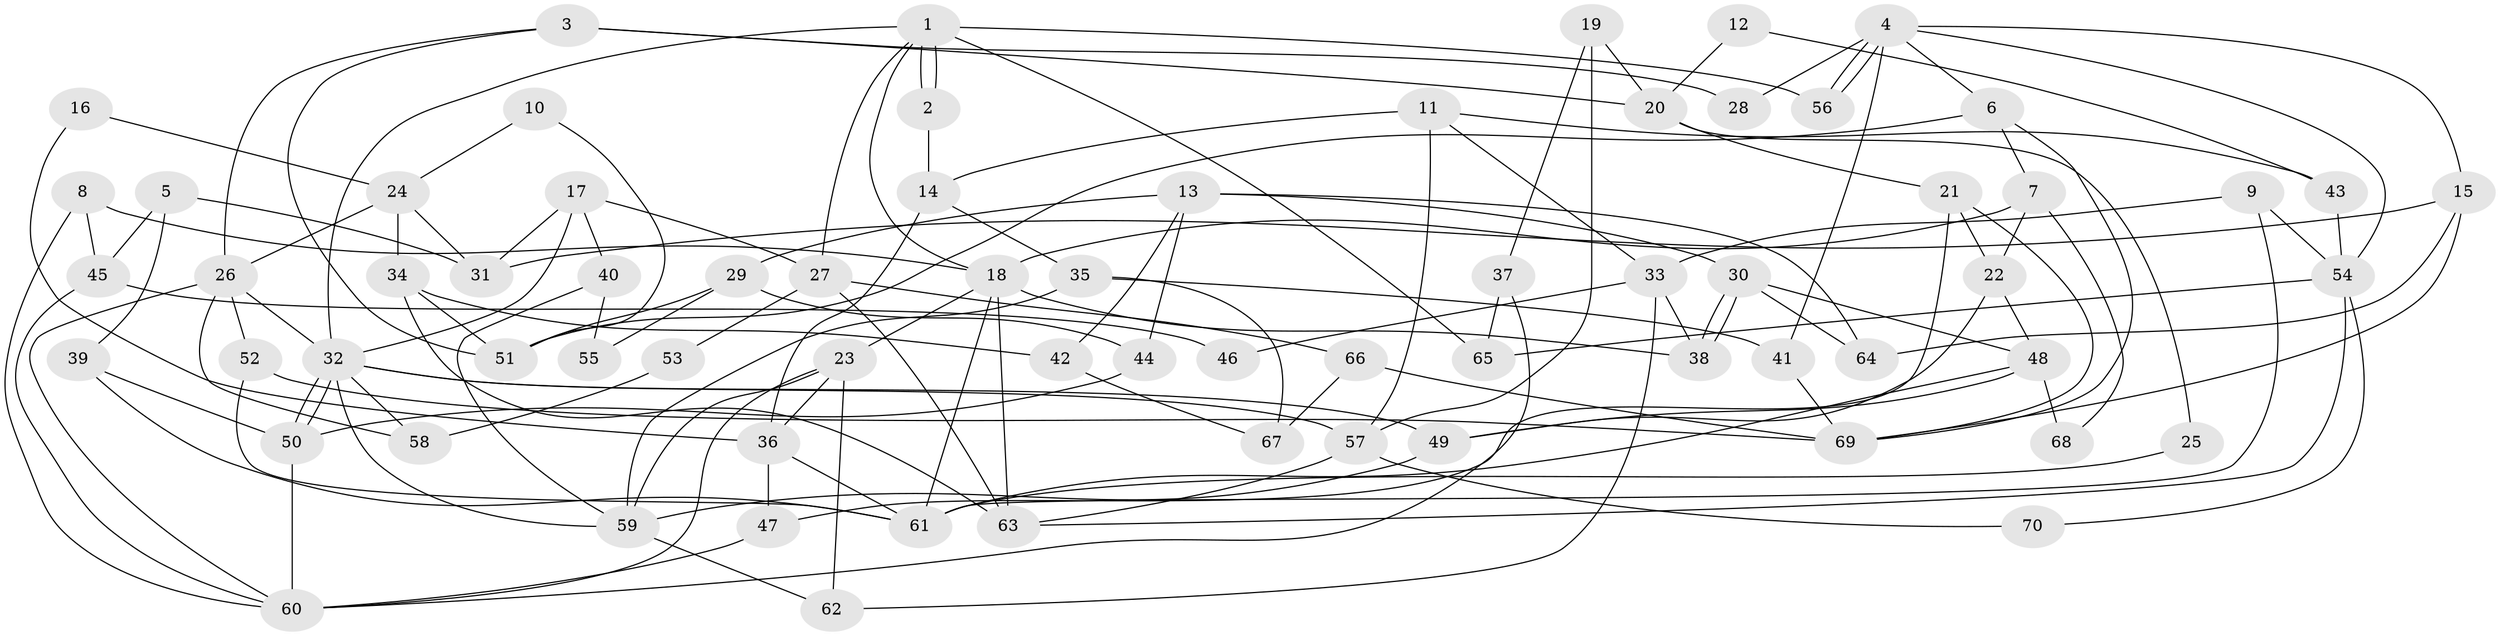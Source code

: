 // Generated by graph-tools (version 1.1) at 2025/02/03/09/25 03:02:06]
// undirected, 70 vertices, 140 edges
graph export_dot {
graph [start="1"]
  node [color=gray90,style=filled];
  1;
  2;
  3;
  4;
  5;
  6;
  7;
  8;
  9;
  10;
  11;
  12;
  13;
  14;
  15;
  16;
  17;
  18;
  19;
  20;
  21;
  22;
  23;
  24;
  25;
  26;
  27;
  28;
  29;
  30;
  31;
  32;
  33;
  34;
  35;
  36;
  37;
  38;
  39;
  40;
  41;
  42;
  43;
  44;
  45;
  46;
  47;
  48;
  49;
  50;
  51;
  52;
  53;
  54;
  55;
  56;
  57;
  58;
  59;
  60;
  61;
  62;
  63;
  64;
  65;
  66;
  67;
  68;
  69;
  70;
  1 -- 2;
  1 -- 2;
  1 -- 32;
  1 -- 18;
  1 -- 27;
  1 -- 56;
  1 -- 65;
  2 -- 14;
  3 -- 51;
  3 -- 20;
  3 -- 26;
  3 -- 28;
  4 -- 15;
  4 -- 56;
  4 -- 56;
  4 -- 6;
  4 -- 28;
  4 -- 41;
  4 -- 54;
  5 -- 45;
  5 -- 39;
  5 -- 31;
  6 -- 7;
  6 -- 51;
  6 -- 69;
  7 -- 18;
  7 -- 22;
  7 -- 68;
  8 -- 60;
  8 -- 18;
  8 -- 45;
  9 -- 61;
  9 -- 33;
  9 -- 54;
  10 -- 51;
  10 -- 24;
  11 -- 57;
  11 -- 14;
  11 -- 33;
  11 -- 43;
  12 -- 43;
  12 -- 20;
  13 -- 44;
  13 -- 30;
  13 -- 29;
  13 -- 42;
  13 -- 64;
  14 -- 36;
  14 -- 35;
  15 -- 64;
  15 -- 69;
  15 -- 31;
  16 -- 24;
  16 -- 36;
  17 -- 32;
  17 -- 31;
  17 -- 27;
  17 -- 40;
  18 -- 63;
  18 -- 23;
  18 -- 38;
  18 -- 61;
  19 -- 37;
  19 -- 57;
  19 -- 20;
  20 -- 21;
  20 -- 25;
  21 -- 69;
  21 -- 47;
  21 -- 22;
  22 -- 49;
  22 -- 48;
  23 -- 59;
  23 -- 36;
  23 -- 60;
  23 -- 62;
  24 -- 31;
  24 -- 26;
  24 -- 34;
  25 -- 61;
  26 -- 32;
  26 -- 52;
  26 -- 58;
  26 -- 60;
  27 -- 53;
  27 -- 63;
  27 -- 66;
  29 -- 51;
  29 -- 44;
  29 -- 55;
  30 -- 38;
  30 -- 38;
  30 -- 48;
  30 -- 64;
  32 -- 50;
  32 -- 50;
  32 -- 59;
  32 -- 49;
  32 -- 57;
  32 -- 58;
  33 -- 38;
  33 -- 46;
  33 -- 62;
  34 -- 63;
  34 -- 42;
  34 -- 51;
  35 -- 59;
  35 -- 41;
  35 -- 67;
  36 -- 61;
  36 -- 47;
  37 -- 60;
  37 -- 65;
  39 -- 61;
  39 -- 50;
  40 -- 59;
  40 -- 55;
  41 -- 69;
  42 -- 67;
  43 -- 54;
  44 -- 50;
  45 -- 60;
  45 -- 46;
  47 -- 60;
  48 -- 61;
  48 -- 49;
  48 -- 68;
  49 -- 59;
  50 -- 60;
  52 -- 69;
  52 -- 61;
  53 -- 58;
  54 -- 63;
  54 -- 65;
  54 -- 70;
  57 -- 63;
  57 -- 70;
  59 -- 62;
  66 -- 67;
  66 -- 69;
}
